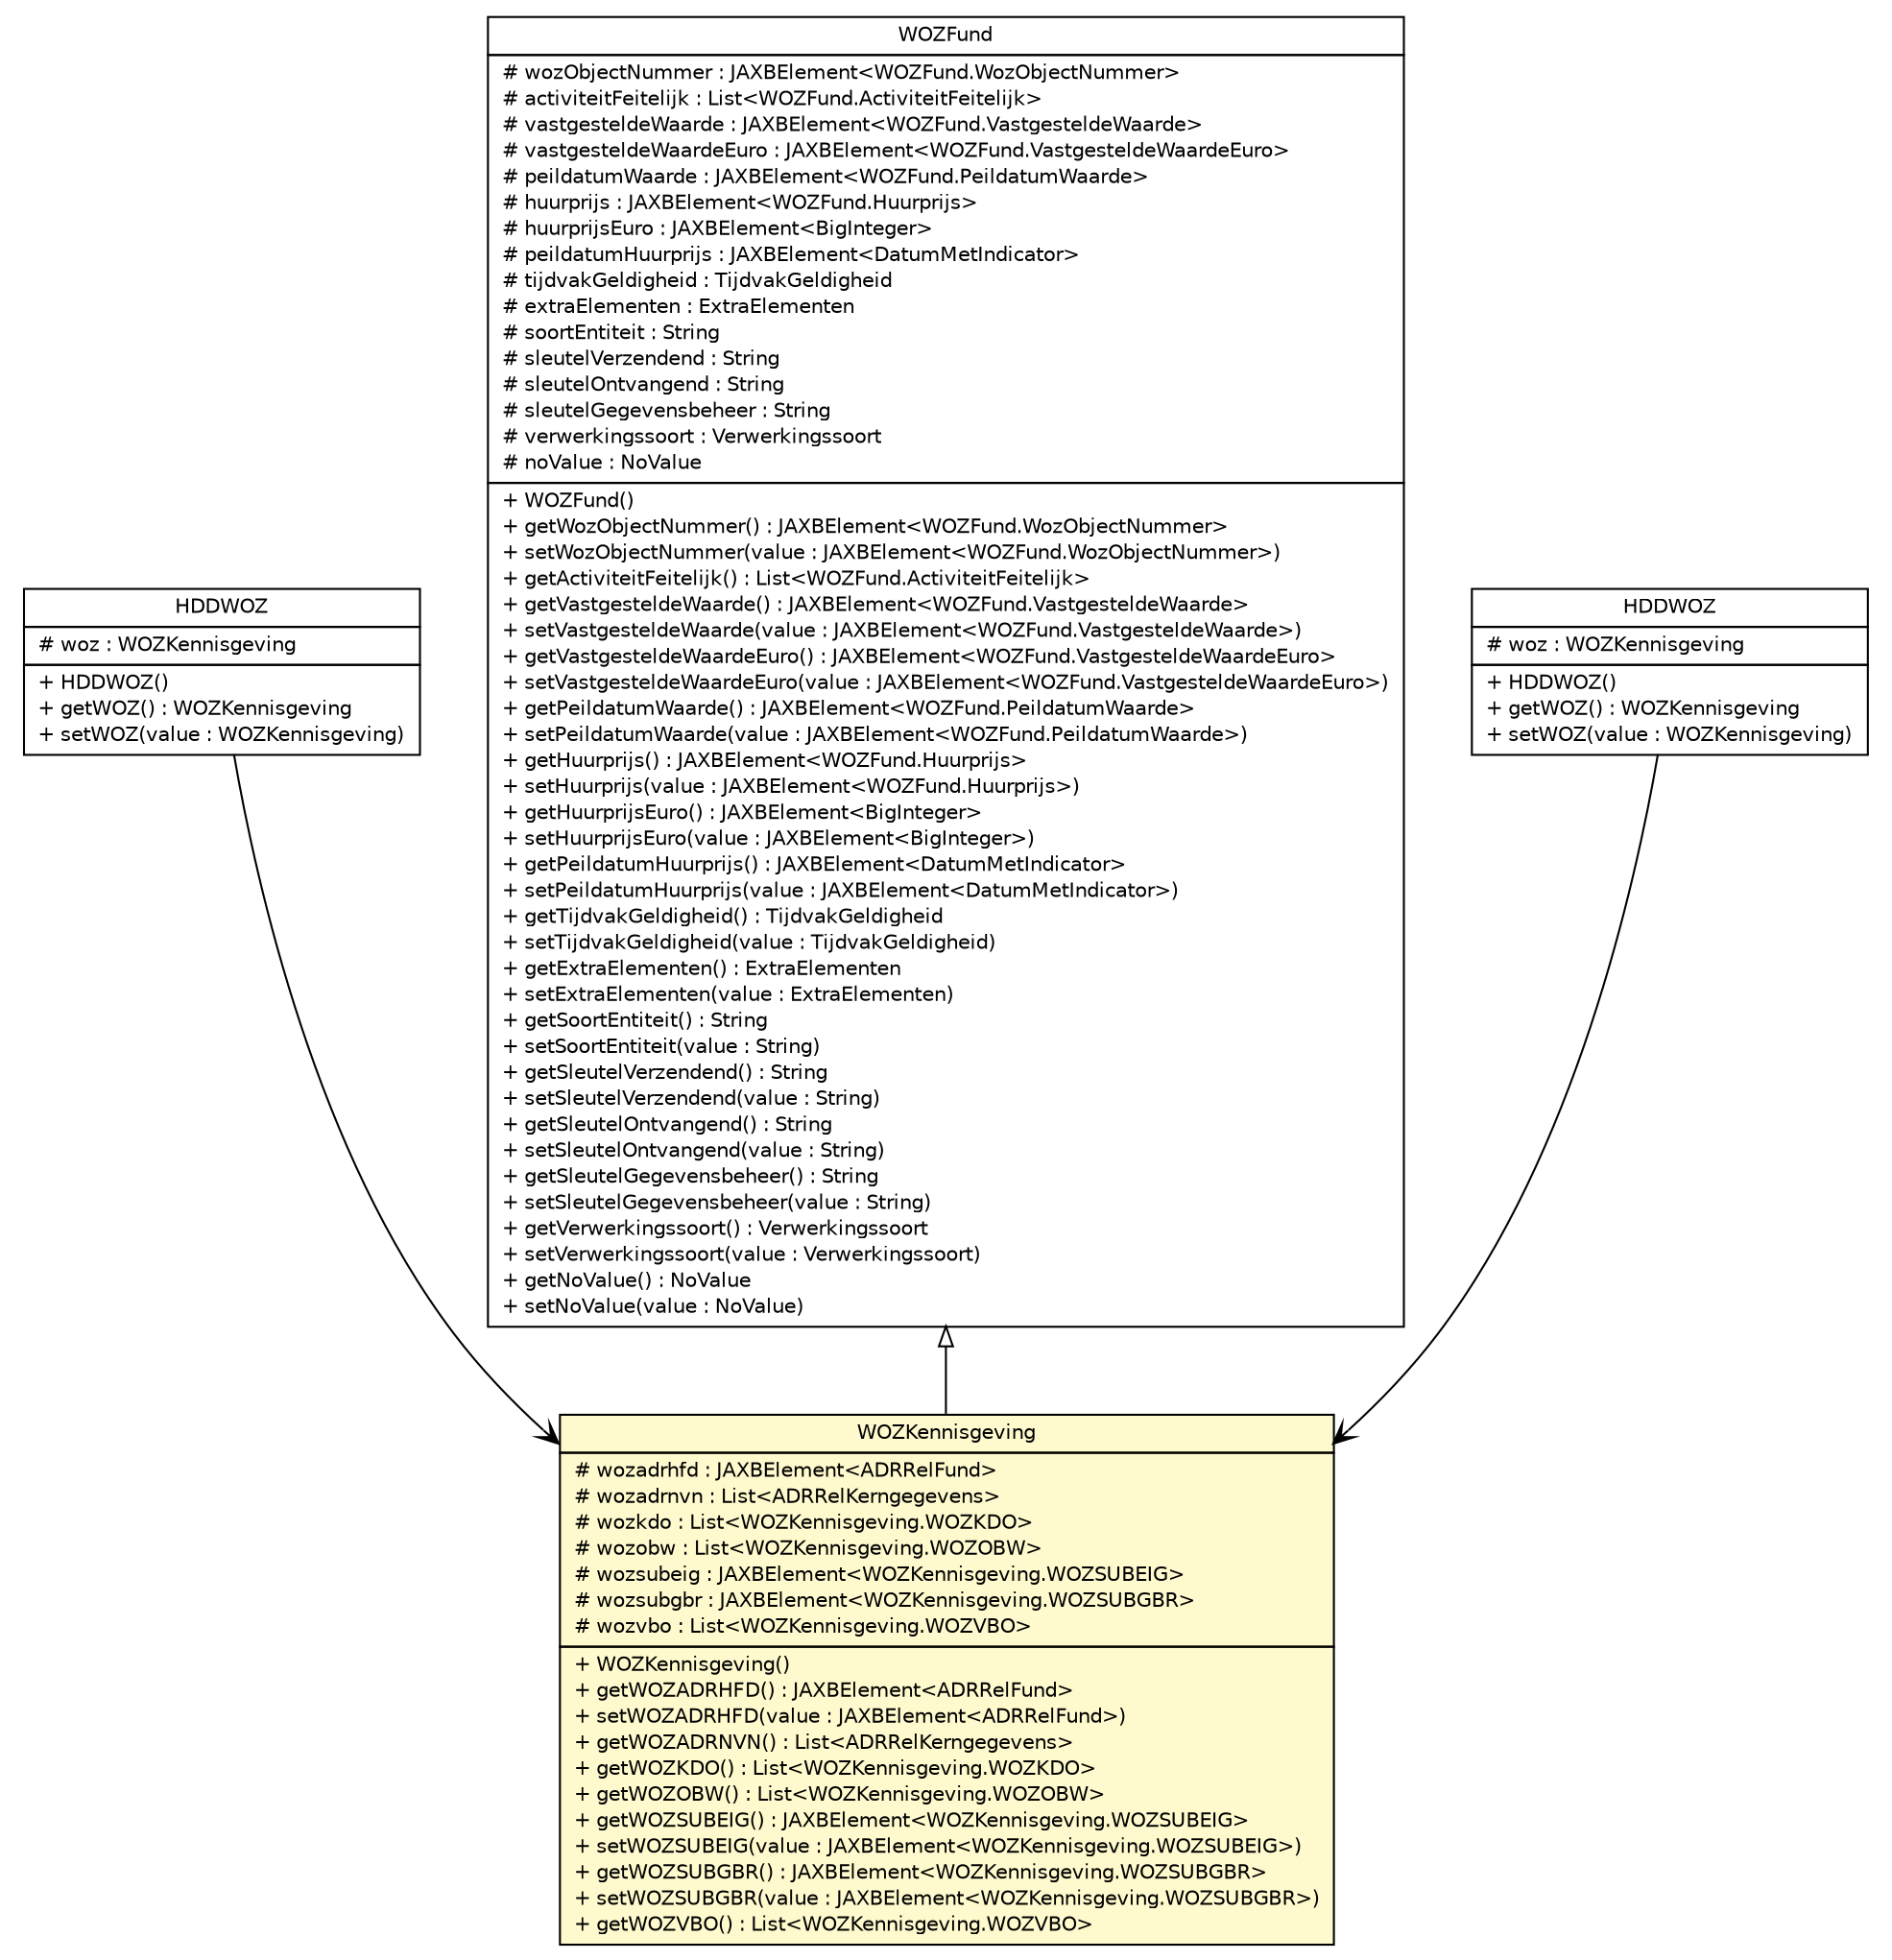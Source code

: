 #!/usr/local/bin/dot
#
# Class diagram 
# Generated by UMLGraph version R5_6-24-gf6e263 (http://www.umlgraph.org/)
#

digraph G {
	edge [fontname="Helvetica",fontsize=10,labelfontname="Helvetica",labelfontsize=10];
	node [fontname="Helvetica",fontsize=10,shape=plaintext];
	nodesep=0.25;
	ranksep=0.5;
	// nl.egem.stuf.sector.bg._0204.HHDVraag.HDDWOZ
	c247954 [label=<<table title="nl.egem.stuf.sector.bg._0204.HHDVraag.HDDWOZ" border="0" cellborder="1" cellspacing="0" cellpadding="2" port="p" href="./HHDVraag.HDDWOZ.html">
		<tr><td><table border="0" cellspacing="0" cellpadding="1">
<tr><td align="center" balign="center"> HDDWOZ </td></tr>
		</table></td></tr>
		<tr><td><table border="0" cellspacing="0" cellpadding="1">
<tr><td align="left" balign="left"> # woz : WOZKennisgeving </td></tr>
		</table></td></tr>
		<tr><td><table border="0" cellspacing="0" cellpadding="1">
<tr><td align="left" balign="left"> + HDDWOZ() </td></tr>
<tr><td align="left" balign="left"> + getWOZ() : WOZKennisgeving </td></tr>
<tr><td align="left" balign="left"> + setWOZ(value : WOZKennisgeving) </td></tr>
		</table></td></tr>
		</table>>, URL="./HHDVraag.HDDWOZ.html", fontname="Helvetica", fontcolor="black", fontsize=10.0];
	// nl.egem.stuf.sector.bg._0204.WOZFund
	c248001 [label=<<table title="nl.egem.stuf.sector.bg._0204.WOZFund" border="0" cellborder="1" cellspacing="0" cellpadding="2" port="p" href="./WOZFund.html">
		<tr><td><table border="0" cellspacing="0" cellpadding="1">
<tr><td align="center" balign="center"> WOZFund </td></tr>
		</table></td></tr>
		<tr><td><table border="0" cellspacing="0" cellpadding="1">
<tr><td align="left" balign="left"> # wozObjectNummer : JAXBElement&lt;WOZFund.WozObjectNummer&gt; </td></tr>
<tr><td align="left" balign="left"> # activiteitFeitelijk : List&lt;WOZFund.ActiviteitFeitelijk&gt; </td></tr>
<tr><td align="left" balign="left"> # vastgesteldeWaarde : JAXBElement&lt;WOZFund.VastgesteldeWaarde&gt; </td></tr>
<tr><td align="left" balign="left"> # vastgesteldeWaardeEuro : JAXBElement&lt;WOZFund.VastgesteldeWaardeEuro&gt; </td></tr>
<tr><td align="left" balign="left"> # peildatumWaarde : JAXBElement&lt;WOZFund.PeildatumWaarde&gt; </td></tr>
<tr><td align="left" balign="left"> # huurprijs : JAXBElement&lt;WOZFund.Huurprijs&gt; </td></tr>
<tr><td align="left" balign="left"> # huurprijsEuro : JAXBElement&lt;BigInteger&gt; </td></tr>
<tr><td align="left" balign="left"> # peildatumHuurprijs : JAXBElement&lt;DatumMetIndicator&gt; </td></tr>
<tr><td align="left" balign="left"> # tijdvakGeldigheid : TijdvakGeldigheid </td></tr>
<tr><td align="left" balign="left"> # extraElementen : ExtraElementen </td></tr>
<tr><td align="left" balign="left"> # soortEntiteit : String </td></tr>
<tr><td align="left" balign="left"> # sleutelVerzendend : String </td></tr>
<tr><td align="left" balign="left"> # sleutelOntvangend : String </td></tr>
<tr><td align="left" balign="left"> # sleutelGegevensbeheer : String </td></tr>
<tr><td align="left" balign="left"> # verwerkingssoort : Verwerkingssoort </td></tr>
<tr><td align="left" balign="left"> # noValue : NoValue </td></tr>
		</table></td></tr>
		<tr><td><table border="0" cellspacing="0" cellpadding="1">
<tr><td align="left" balign="left"> + WOZFund() </td></tr>
<tr><td align="left" balign="left"> + getWozObjectNummer() : JAXBElement&lt;WOZFund.WozObjectNummer&gt; </td></tr>
<tr><td align="left" balign="left"> + setWozObjectNummer(value : JAXBElement&lt;WOZFund.WozObjectNummer&gt;) </td></tr>
<tr><td align="left" balign="left"> + getActiviteitFeitelijk() : List&lt;WOZFund.ActiviteitFeitelijk&gt; </td></tr>
<tr><td align="left" balign="left"> + getVastgesteldeWaarde() : JAXBElement&lt;WOZFund.VastgesteldeWaarde&gt; </td></tr>
<tr><td align="left" balign="left"> + setVastgesteldeWaarde(value : JAXBElement&lt;WOZFund.VastgesteldeWaarde&gt;) </td></tr>
<tr><td align="left" balign="left"> + getVastgesteldeWaardeEuro() : JAXBElement&lt;WOZFund.VastgesteldeWaardeEuro&gt; </td></tr>
<tr><td align="left" balign="left"> + setVastgesteldeWaardeEuro(value : JAXBElement&lt;WOZFund.VastgesteldeWaardeEuro&gt;) </td></tr>
<tr><td align="left" balign="left"> + getPeildatumWaarde() : JAXBElement&lt;WOZFund.PeildatumWaarde&gt; </td></tr>
<tr><td align="left" balign="left"> + setPeildatumWaarde(value : JAXBElement&lt;WOZFund.PeildatumWaarde&gt;) </td></tr>
<tr><td align="left" balign="left"> + getHuurprijs() : JAXBElement&lt;WOZFund.Huurprijs&gt; </td></tr>
<tr><td align="left" balign="left"> + setHuurprijs(value : JAXBElement&lt;WOZFund.Huurprijs&gt;) </td></tr>
<tr><td align="left" balign="left"> + getHuurprijsEuro() : JAXBElement&lt;BigInteger&gt; </td></tr>
<tr><td align="left" balign="left"> + setHuurprijsEuro(value : JAXBElement&lt;BigInteger&gt;) </td></tr>
<tr><td align="left" balign="left"> + getPeildatumHuurprijs() : JAXBElement&lt;DatumMetIndicator&gt; </td></tr>
<tr><td align="left" balign="left"> + setPeildatumHuurprijs(value : JAXBElement&lt;DatumMetIndicator&gt;) </td></tr>
<tr><td align="left" balign="left"> + getTijdvakGeldigheid() : TijdvakGeldigheid </td></tr>
<tr><td align="left" balign="left"> + setTijdvakGeldigheid(value : TijdvakGeldigheid) </td></tr>
<tr><td align="left" balign="left"> + getExtraElementen() : ExtraElementen </td></tr>
<tr><td align="left" balign="left"> + setExtraElementen(value : ExtraElementen) </td></tr>
<tr><td align="left" balign="left"> + getSoortEntiteit() : String </td></tr>
<tr><td align="left" balign="left"> + setSoortEntiteit(value : String) </td></tr>
<tr><td align="left" balign="left"> + getSleutelVerzendend() : String </td></tr>
<tr><td align="left" balign="left"> + setSleutelVerzendend(value : String) </td></tr>
<tr><td align="left" balign="left"> + getSleutelOntvangend() : String </td></tr>
<tr><td align="left" balign="left"> + setSleutelOntvangend(value : String) </td></tr>
<tr><td align="left" balign="left"> + getSleutelGegevensbeheer() : String </td></tr>
<tr><td align="left" balign="left"> + setSleutelGegevensbeheer(value : String) </td></tr>
<tr><td align="left" balign="left"> + getVerwerkingssoort() : Verwerkingssoort </td></tr>
<tr><td align="left" balign="left"> + setVerwerkingssoort(value : Verwerkingssoort) </td></tr>
<tr><td align="left" balign="left"> + getNoValue() : NoValue </td></tr>
<tr><td align="left" balign="left"> + setNoValue(value : NoValue) </td></tr>
		</table></td></tr>
		</table>>, URL="./WOZFund.html", fontname="Helvetica", fontcolor="black", fontsize=10.0];
	// nl.egem.stuf.sector.bg._0204.WOZKennisgeving
	c248204 [label=<<table title="nl.egem.stuf.sector.bg._0204.WOZKennisgeving" border="0" cellborder="1" cellspacing="0" cellpadding="2" port="p" bgcolor="lemonChiffon" href="./WOZKennisgeving.html">
		<tr><td><table border="0" cellspacing="0" cellpadding="1">
<tr><td align="center" balign="center"> WOZKennisgeving </td></tr>
		</table></td></tr>
		<tr><td><table border="0" cellspacing="0" cellpadding="1">
<tr><td align="left" balign="left"> # wozadrhfd : JAXBElement&lt;ADRRelFund&gt; </td></tr>
<tr><td align="left" balign="left"> # wozadrnvn : List&lt;ADRRelKerngegevens&gt; </td></tr>
<tr><td align="left" balign="left"> # wozkdo : List&lt;WOZKennisgeving.WOZKDO&gt; </td></tr>
<tr><td align="left" balign="left"> # wozobw : List&lt;WOZKennisgeving.WOZOBW&gt; </td></tr>
<tr><td align="left" balign="left"> # wozsubeig : JAXBElement&lt;WOZKennisgeving.WOZSUBEIG&gt; </td></tr>
<tr><td align="left" balign="left"> # wozsubgbr : JAXBElement&lt;WOZKennisgeving.WOZSUBGBR&gt; </td></tr>
<tr><td align="left" balign="left"> # wozvbo : List&lt;WOZKennisgeving.WOZVBO&gt; </td></tr>
		</table></td></tr>
		<tr><td><table border="0" cellspacing="0" cellpadding="1">
<tr><td align="left" balign="left"> + WOZKennisgeving() </td></tr>
<tr><td align="left" balign="left"> + getWOZADRHFD() : JAXBElement&lt;ADRRelFund&gt; </td></tr>
<tr><td align="left" balign="left"> + setWOZADRHFD(value : JAXBElement&lt;ADRRelFund&gt;) </td></tr>
<tr><td align="left" balign="left"> + getWOZADRNVN() : List&lt;ADRRelKerngegevens&gt; </td></tr>
<tr><td align="left" balign="left"> + getWOZKDO() : List&lt;WOZKennisgeving.WOZKDO&gt; </td></tr>
<tr><td align="left" balign="left"> + getWOZOBW() : List&lt;WOZKennisgeving.WOZOBW&gt; </td></tr>
<tr><td align="left" balign="left"> + getWOZSUBEIG() : JAXBElement&lt;WOZKennisgeving.WOZSUBEIG&gt; </td></tr>
<tr><td align="left" balign="left"> + setWOZSUBEIG(value : JAXBElement&lt;WOZKennisgeving.WOZSUBEIG&gt;) </td></tr>
<tr><td align="left" balign="left"> + getWOZSUBGBR() : JAXBElement&lt;WOZKennisgeving.WOZSUBGBR&gt; </td></tr>
<tr><td align="left" balign="left"> + setWOZSUBGBR(value : JAXBElement&lt;WOZKennisgeving.WOZSUBGBR&gt;) </td></tr>
<tr><td align="left" balign="left"> + getWOZVBO() : List&lt;WOZKennisgeving.WOZVBO&gt; </td></tr>
		</table></td></tr>
		</table>>, URL="./WOZKennisgeving.html", fontname="Helvetica", fontcolor="black", fontsize=10.0];
	// nl.egem.stuf.sector.bg._0204.HHDAntwoord.HDDWOZ
	c248234 [label=<<table title="nl.egem.stuf.sector.bg._0204.HHDAntwoord.HDDWOZ" border="0" cellborder="1" cellspacing="0" cellpadding="2" port="p" href="./HHDAntwoord.HDDWOZ.html">
		<tr><td><table border="0" cellspacing="0" cellpadding="1">
<tr><td align="center" balign="center"> HDDWOZ </td></tr>
		</table></td></tr>
		<tr><td><table border="0" cellspacing="0" cellpadding="1">
<tr><td align="left" balign="left"> # woz : WOZKennisgeving </td></tr>
		</table></td></tr>
		<tr><td><table border="0" cellspacing="0" cellpadding="1">
<tr><td align="left" balign="left"> + HDDWOZ() </td></tr>
<tr><td align="left" balign="left"> + getWOZ() : WOZKennisgeving </td></tr>
<tr><td align="left" balign="left"> + setWOZ(value : WOZKennisgeving) </td></tr>
		</table></td></tr>
		</table>>, URL="./HHDAntwoord.HDDWOZ.html", fontname="Helvetica", fontcolor="black", fontsize=10.0];
	//nl.egem.stuf.sector.bg._0204.WOZKennisgeving extends nl.egem.stuf.sector.bg._0204.WOZFund
	c248001:p -> c248204:p [dir=back,arrowtail=empty];
	// nl.egem.stuf.sector.bg._0204.HHDVraag.HDDWOZ NAVASSOC nl.egem.stuf.sector.bg._0204.WOZKennisgeving
	c247954:p -> c248204:p [taillabel="", label="", headlabel="", fontname="Helvetica", fontcolor="black", fontsize=10.0, color="black", arrowhead=open];
	// nl.egem.stuf.sector.bg._0204.HHDAntwoord.HDDWOZ NAVASSOC nl.egem.stuf.sector.bg._0204.WOZKennisgeving
	c248234:p -> c248204:p [taillabel="", label="", headlabel="", fontname="Helvetica", fontcolor="black", fontsize=10.0, color="black", arrowhead=open];
}

